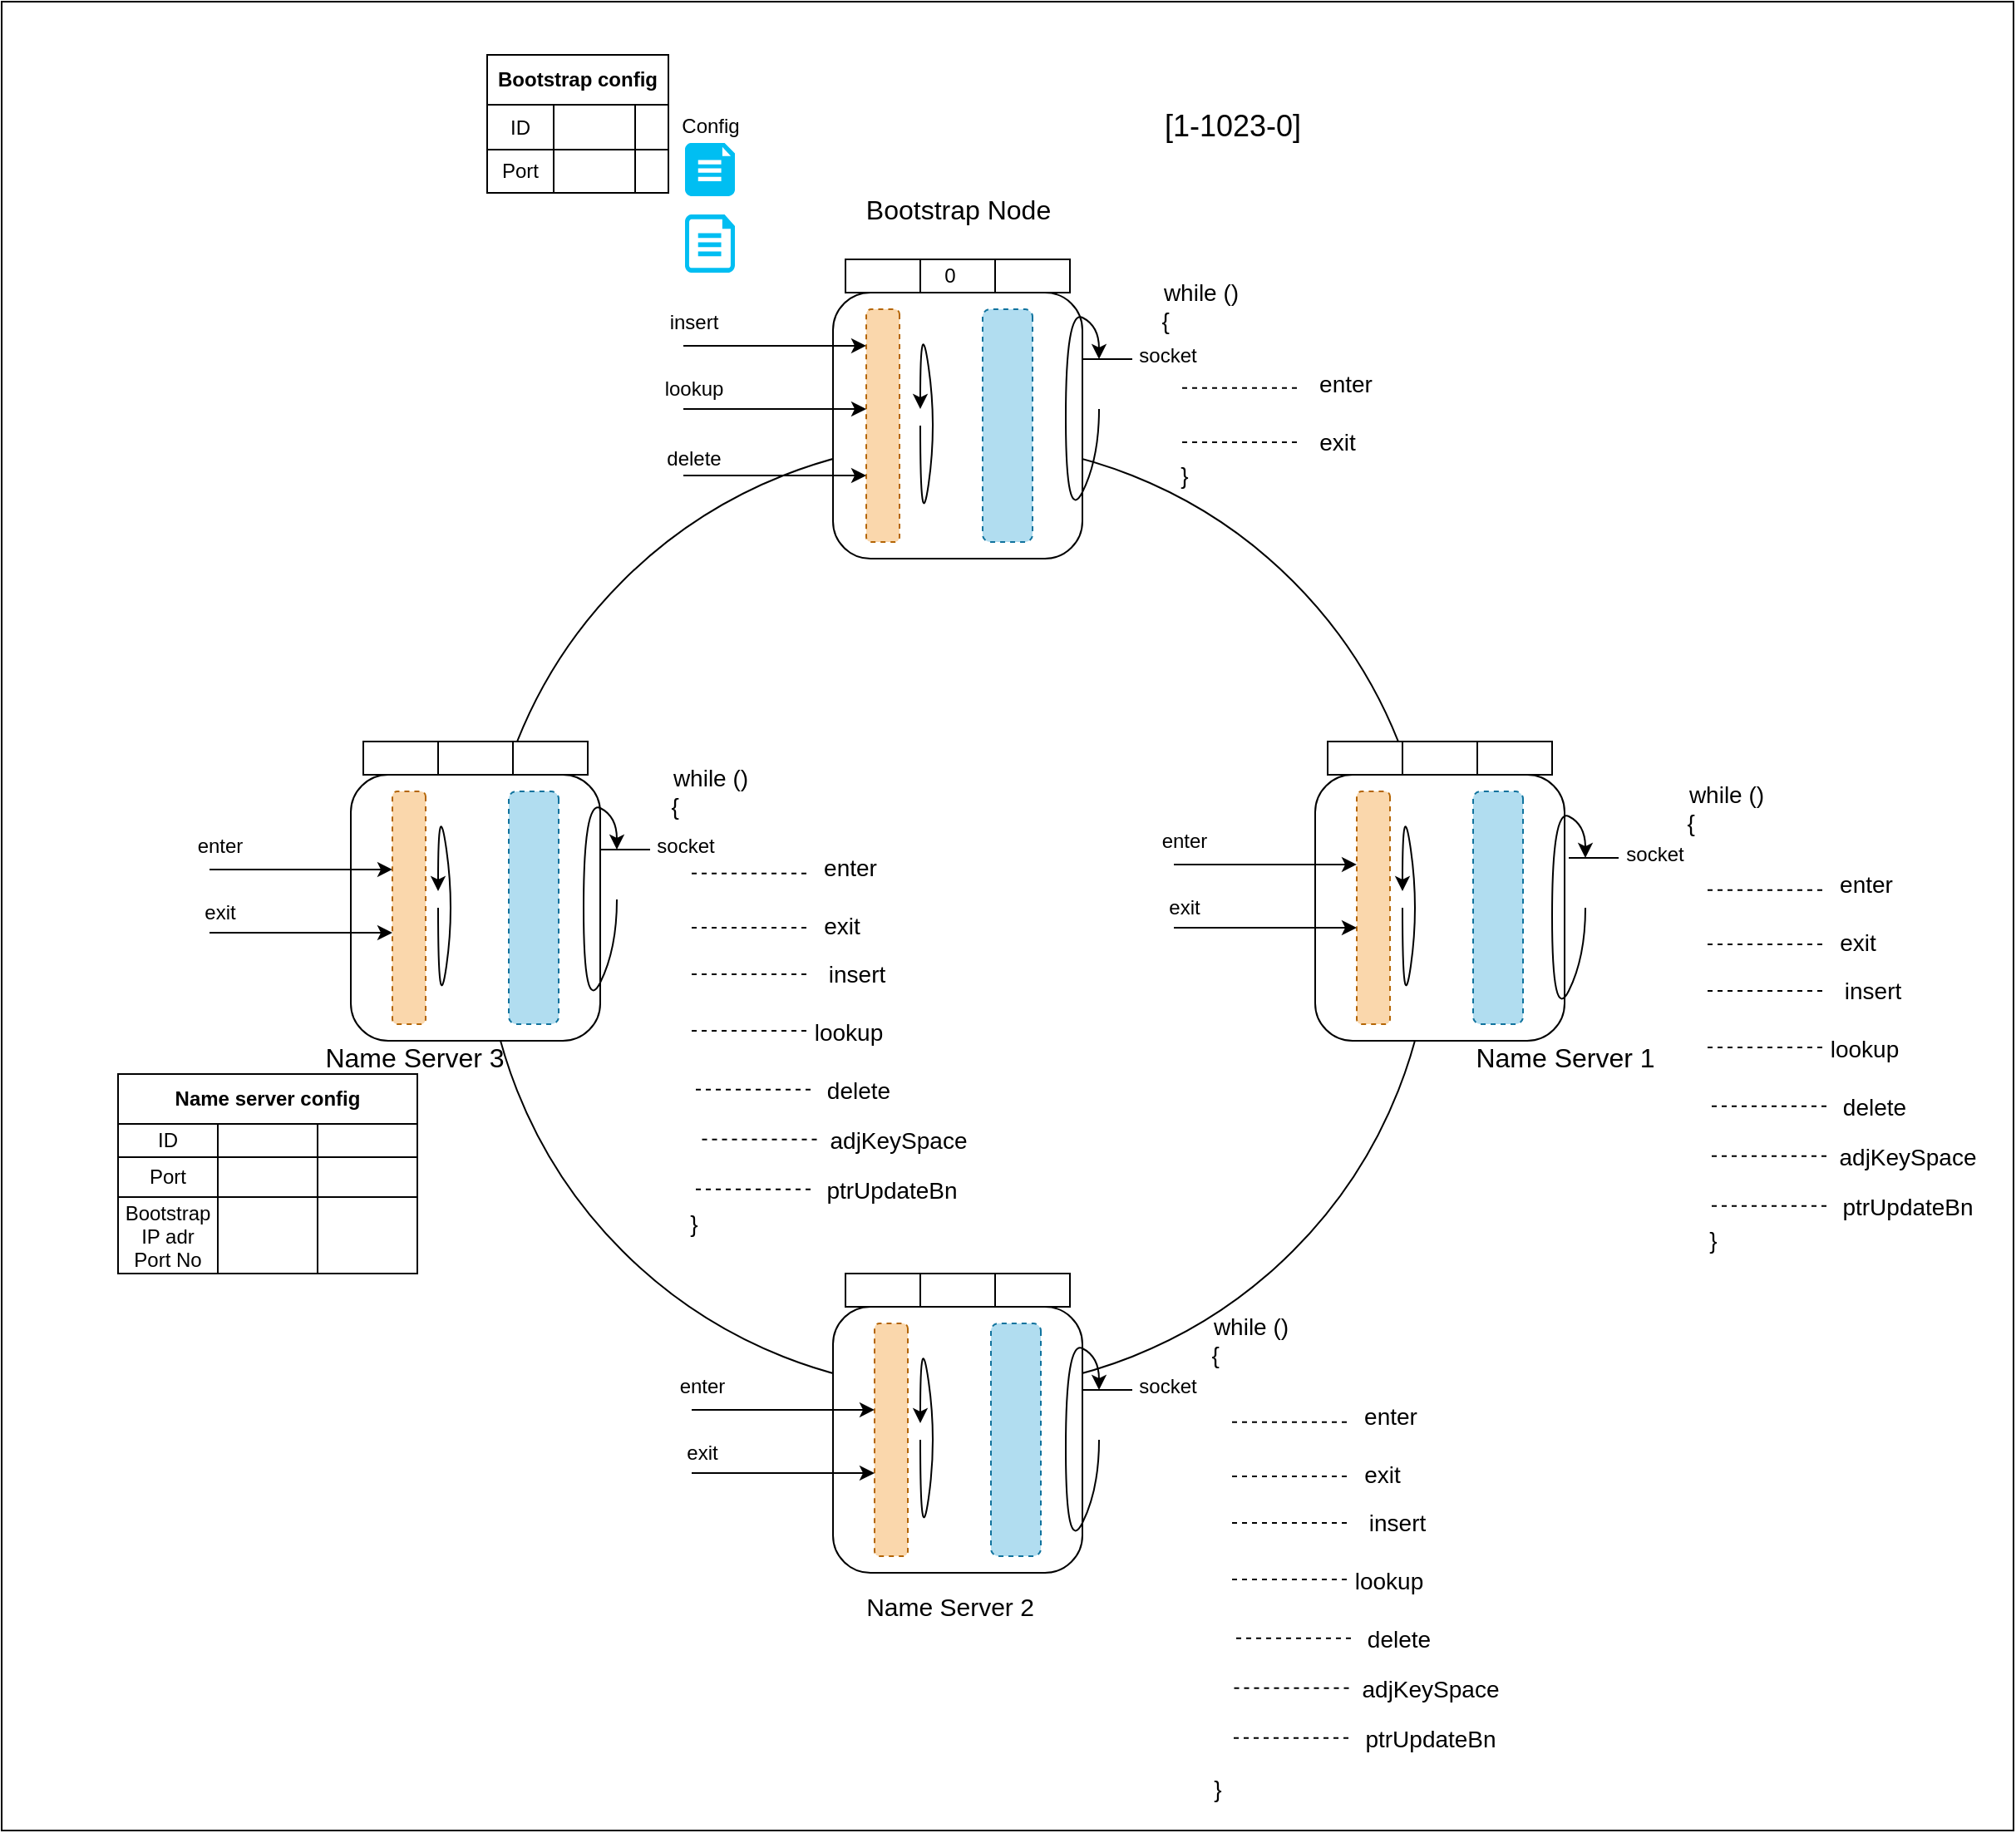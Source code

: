 <mxfile version="13.3.9" type="device"><diagram id="doRvhqffzl9oQ7WriMft" name="Page-1"><mxGraphModel dx="2031" dy="1574" grid="1" gridSize="10" guides="1" tooltips="1" connect="1" arrows="1" fold="1" page="0" pageScale="1" pageWidth="827" pageHeight="1169" math="0" shadow="0"><root><mxCell id="0"/><mxCell id="1" parent="0"/><mxCell id="URcrjRxyS5zOHP3srlbS-5" value="" style="ellipse;whiteSpace=wrap;html=1;aspect=fixed;fillColor=none;" parent="1" vertex="1"><mxGeometry x="450" y="110" width="570" height="570" as="geometry"/></mxCell><mxCell id="URcrjRxyS5zOHP3srlbS-7" value="" style="rounded=1;whiteSpace=wrap;html=1;" parent="1" vertex="1"><mxGeometry x="370" y="310" width="150" height="160" as="geometry"/></mxCell><mxCell id="URcrjRxyS5zOHP3srlbS-8" value="" style="rounded=1;whiteSpace=wrap;html=1;" parent="1" vertex="1"><mxGeometry x="660" y="630" width="150" height="160" as="geometry"/></mxCell><mxCell id="URcrjRxyS5zOHP3srlbS-9" value="" style="rounded=1;whiteSpace=wrap;html=1;" parent="1" vertex="1"><mxGeometry x="660" y="20" width="150" height="160" as="geometry"/></mxCell><mxCell id="URcrjRxyS5zOHP3srlbS-10" value="" style="rounded=1;whiteSpace=wrap;html=1;" parent="1" vertex="1"><mxGeometry x="950" y="310" width="150" height="160" as="geometry"/></mxCell><mxCell id="URcrjRxyS5zOHP3srlbS-11" value="" style="rounded=1;whiteSpace=wrap;html=1;fillColor=#fad7ac;direction=south;dashed=1;strokeColor=#b46504;" parent="1" vertex="1"><mxGeometry x="680" y="30" width="20" height="140" as="geometry"/></mxCell><mxCell id="URcrjRxyS5zOHP3srlbS-12" value="" style="rounded=1;whiteSpace=wrap;html=1;fillColor=#b1ddf0;direction=south;dashed=1;strokeColor=#10739e;" parent="1" vertex="1"><mxGeometry x="750" y="30" width="30" height="140" as="geometry"/></mxCell><mxCell id="URcrjRxyS5zOHP3srlbS-13" value="" style="rounded=1;whiteSpace=wrap;html=1;fillColor=#fad7ac;direction=south;dashed=1;strokeColor=#b46504;" parent="1" vertex="1"><mxGeometry x="975" y="320" width="20" height="140" as="geometry"/></mxCell><mxCell id="URcrjRxyS5zOHP3srlbS-14" value="" style="rounded=1;whiteSpace=wrap;html=1;fillColor=#b1ddf0;direction=south;dashed=1;strokeColor=#10739e;" parent="1" vertex="1"><mxGeometry x="1045" y="320" width="30" height="140" as="geometry"/></mxCell><mxCell id="URcrjRxyS5zOHP3srlbS-15" value="" style="rounded=1;whiteSpace=wrap;html=1;fillColor=#fad7ac;direction=south;dashed=1;strokeColor=#b46504;" parent="1" vertex="1"><mxGeometry x="395" y="320" width="20" height="140" as="geometry"/></mxCell><mxCell id="URcrjRxyS5zOHP3srlbS-16" value="" style="rounded=1;whiteSpace=wrap;html=1;fillColor=#b1ddf0;direction=south;dashed=1;strokeColor=#10739e;" parent="1" vertex="1"><mxGeometry x="465" y="320" width="30" height="140" as="geometry"/></mxCell><mxCell id="URcrjRxyS5zOHP3srlbS-17" value="" style="rounded=1;whiteSpace=wrap;html=1;fillColor=#fad7ac;direction=south;dashed=1;strokeColor=#b46504;" parent="1" vertex="1"><mxGeometry x="685" y="640" width="20" height="140" as="geometry"/></mxCell><mxCell id="URcrjRxyS5zOHP3srlbS-18" value="" style="rounded=1;whiteSpace=wrap;html=1;fillColor=#b1ddf0;direction=south;dashed=1;strokeColor=#10739e;" parent="1" vertex="1"><mxGeometry x="755" y="640" width="30" height="140" as="geometry"/></mxCell><mxCell id="URcrjRxyS5zOHP3srlbS-19" value="&lt;font style=&quot;font-size: 16px&quot;&gt;Bootstrap Node&lt;/font&gt;" style="text;html=1;align=center;verticalAlign=middle;resizable=0;points=[];autosize=1;" parent="1" vertex="1"><mxGeometry x="670" y="-40" width="130" height="20" as="geometry"/></mxCell><mxCell id="URcrjRxyS5zOHP3srlbS-20" value="&lt;font style=&quot;font-size: 16px&quot;&gt;Name Server 1&lt;/font&gt;" style="text;html=1;align=center;verticalAlign=middle;resizable=0;points=[];autosize=1;strokeWidth=2;" parent="1" vertex="1"><mxGeometry x="1040" y="470" width="120" height="20" as="geometry"/></mxCell><mxCell id="URcrjRxyS5zOHP3srlbS-21" value="&lt;font style=&quot;font-size: 16px&quot;&gt;Name Server 3&lt;/font&gt;" style="text;html=1;align=center;verticalAlign=middle;resizable=0;points=[];autosize=1;" parent="1" vertex="1"><mxGeometry x="347.5" y="470" width="120" height="20" as="geometry"/></mxCell><mxCell id="URcrjRxyS5zOHP3srlbS-22" value="&lt;font style=&quot;font-size: 15px&quot;&gt;Name Server 2&lt;/font&gt;" style="text;html=1;align=center;verticalAlign=middle;resizable=0;points=[];autosize=1;" parent="1" vertex="1"><mxGeometry x="670" y="800" width="120" height="20" as="geometry"/></mxCell><mxCell id="URcrjRxyS5zOHP3srlbS-33" value="" style="rounded=0;whiteSpace=wrap;html=1;strokeWidth=1;fillColor=#ffffff;" parent="1" vertex="1"><mxGeometry x="667.5" width="45" height="20" as="geometry"/></mxCell><mxCell id="URcrjRxyS5zOHP3srlbS-36" value="" style="rounded=0;whiteSpace=wrap;html=1;strokeWidth=1;fillColor=#ffffff;" parent="1" vertex="1"><mxGeometry x="712.5" width="45" height="20" as="geometry"/></mxCell><mxCell id="URcrjRxyS5zOHP3srlbS-37" value="" style="rounded=0;whiteSpace=wrap;html=1;strokeWidth=1;fillColor=#ffffff;" parent="1" vertex="1"><mxGeometry x="757.5" width="45" height="20" as="geometry"/></mxCell><mxCell id="URcrjRxyS5zOHP3srlbS-38" value="" style="rounded=0;whiteSpace=wrap;html=1;strokeWidth=1;fillColor=#ffffff;" parent="1" vertex="1"><mxGeometry x="957.5" y="290" width="45" height="20" as="geometry"/></mxCell><mxCell id="URcrjRxyS5zOHP3srlbS-39" value="" style="rounded=0;whiteSpace=wrap;html=1;strokeWidth=1;fillColor=#ffffff;" parent="1" vertex="1"><mxGeometry x="1002.5" y="290" width="45" height="20" as="geometry"/></mxCell><mxCell id="URcrjRxyS5zOHP3srlbS-40" value="" style="rounded=0;whiteSpace=wrap;html=1;strokeWidth=1;fillColor=#ffffff;" parent="1" vertex="1"><mxGeometry x="1047.5" y="290" width="45" height="20" as="geometry"/></mxCell><mxCell id="URcrjRxyS5zOHP3srlbS-41" value="" style="rounded=0;whiteSpace=wrap;html=1;strokeWidth=1;fillColor=#ffffff;" parent="1" vertex="1"><mxGeometry x="377.5" y="290" width="45" height="20" as="geometry"/></mxCell><mxCell id="URcrjRxyS5zOHP3srlbS-42" value="" style="rounded=0;whiteSpace=wrap;html=1;strokeWidth=1;fillColor=#ffffff;" parent="1" vertex="1"><mxGeometry x="422.5" y="290" width="45" height="20" as="geometry"/></mxCell><mxCell id="URcrjRxyS5zOHP3srlbS-43" value="" style="rounded=0;whiteSpace=wrap;html=1;strokeWidth=1;fillColor=#ffffff;" parent="1" vertex="1"><mxGeometry x="467.5" y="290" width="45" height="20" as="geometry"/></mxCell><mxCell id="URcrjRxyS5zOHP3srlbS-44" value="" style="rounded=0;whiteSpace=wrap;html=1;strokeWidth=1;fillColor=#ffffff;" parent="1" vertex="1"><mxGeometry x="667.5" y="610" width="45" height="20" as="geometry"/></mxCell><mxCell id="URcrjRxyS5zOHP3srlbS-45" value="" style="rounded=0;whiteSpace=wrap;html=1;strokeWidth=1;fillColor=#ffffff;" parent="1" vertex="1"><mxGeometry x="712.5" y="610" width="45" height="20" as="geometry"/></mxCell><mxCell id="URcrjRxyS5zOHP3srlbS-46" value="" style="rounded=0;whiteSpace=wrap;html=1;strokeWidth=1;fillColor=#ffffff;" parent="1" vertex="1"><mxGeometry x="757.5" y="610" width="45" height="20" as="geometry"/></mxCell><mxCell id="URcrjRxyS5zOHP3srlbS-53" value="" style="curved=1;endArrow=classic;html=1;" parent="1" edge="1"><mxGeometry width="50" height="50" relative="1" as="geometry"><mxPoint x="820" y="90" as="sourcePoint"/><mxPoint x="820" y="60" as="targetPoint"/><Array as="points"><mxPoint x="820" y="120"/><mxPoint x="800" y="160"/><mxPoint x="800" y="30"/><mxPoint x="820" y="40"/></Array></mxGeometry></mxCell><mxCell id="URcrjRxyS5zOHP3srlbS-54" value="" style="curved=1;endArrow=classic;html=1;" parent="1" edge="1"><mxGeometry width="50" height="50" relative="1" as="geometry"><mxPoint x="712.5" y="100" as="sourcePoint"/><mxPoint x="712.5" y="90" as="targetPoint"/><Array as="points"><mxPoint x="712.5" y="170"/><mxPoint x="722.5" y="100"/><mxPoint x="712.5" y="30"/></Array></mxGeometry></mxCell><mxCell id="URcrjRxyS5zOHP3srlbS-55" value="" style="curved=1;endArrow=classic;html=1;" parent="1" edge="1"><mxGeometry width="50" height="50" relative="1" as="geometry"><mxPoint x="1002.5" y="390" as="sourcePoint"/><mxPoint x="1002.5" y="380" as="targetPoint"/><Array as="points"><mxPoint x="1002.5" y="460"/><mxPoint x="1012.5" y="390"/><mxPoint x="1002.5" y="320"/></Array></mxGeometry></mxCell><mxCell id="URcrjRxyS5zOHP3srlbS-59" value="" style="curved=1;endArrow=classic;html=1;" parent="1" edge="1"><mxGeometry width="50" height="50" relative="1" as="geometry"><mxPoint x="712.5" y="710" as="sourcePoint"/><mxPoint x="712.5" y="700" as="targetPoint"/><Array as="points"><mxPoint x="712.5" y="780"/><mxPoint x="722.5" y="710"/><mxPoint x="712.5" y="640"/></Array></mxGeometry></mxCell><mxCell id="URcrjRxyS5zOHP3srlbS-60" value="" style="curved=1;endArrow=classic;html=1;" parent="1" edge="1"><mxGeometry width="50" height="50" relative="1" as="geometry"><mxPoint x="422.5" y="390" as="sourcePoint"/><mxPoint x="422.5" y="380" as="targetPoint"/><Array as="points"><mxPoint x="422.5" y="460"/><mxPoint x="432.5" y="390"/><mxPoint x="422.5" y="320"/></Array></mxGeometry></mxCell><mxCell id="URcrjRxyS5zOHP3srlbS-62" value="" style="endArrow=none;html=1;" parent="1" edge="1"><mxGeometry width="50" height="50" relative="1" as="geometry"><mxPoint x="810" y="60" as="sourcePoint"/><mxPoint x="840" y="60" as="targetPoint"/></mxGeometry></mxCell><mxCell id="URcrjRxyS5zOHP3srlbS-63" value="socket" style="text;html=1;align=center;verticalAlign=middle;resizable=0;points=[];autosize=1;" parent="1" vertex="1"><mxGeometry x="836" y="48" width="50" height="20" as="geometry"/></mxCell><mxCell id="URcrjRxyS5zOHP3srlbS-71" value="&lt;span style=&quot;color: rgba(0 , 0 , 0 , 0) ; font-family: monospace ; font-size: 0px&quot;&gt;%3CmxGraphModel%3E%3Croot%3E%3CmxCell%20id%3D%220%22%2F%3E%3CmxCell%20id%3D%221%22%20parent%3D%220%22%2F%3E%3CmxCell%20id%3D%222%22%20value%3D%22%22%20style%3D%22curved%3D1%3BendArrow%3Dclassic%3Bhtml%3D1%3B%22%20edge%3D%221%22%20parent%3D%221%22%3E%3CmxGeometry%20width%3D%2250%22%20height%3D%2250%22%20relative%3D%221%22%20as%3D%22geometry%22%3E%3CmxPoint%20x%3D%22810%22%20y%3D%22330%22%20as%3D%22sourcePoint%22%2F%3E%3CmxPoint%20x%3D%22860%22%20y%3D%22280%22%20as%3D%22targetPoint%22%2F%3E%3CArray%20as%3D%22points%22%3E%3CmxPoint%20x%3D%22860%22%20y%3D%22330%22%2F%3E%3CmxPoint%20x%3D%22810%22%20y%3D%22280%22%2F%3E%3C%2FArray%3E%3C%2FmxGeometry%3E%3C%2FmxCell%3E%3C%2Froot%3E%3C%2FmxGraphModel%3E&lt;/span&gt;" style="text;html=1;align=center;verticalAlign=middle;resizable=0;points=[];autosize=1;" parent="1" vertex="1"><mxGeometry x="1168.5" y="300" width="20" height="20" as="geometry"/></mxCell><mxCell id="URcrjRxyS5zOHP3srlbS-72" value="" style="curved=1;endArrow=classic;html=1;" parent="1" edge="1"><mxGeometry width="50" height="50" relative="1" as="geometry"><mxPoint x="1112.5" y="390" as="sourcePoint"/><mxPoint x="1112.5" y="360" as="targetPoint"/><Array as="points"><mxPoint x="1112.5" y="420"/><mxPoint x="1092.5" y="460"/><mxPoint x="1092.5" y="330"/><mxPoint x="1112.5" y="340"/></Array></mxGeometry></mxCell><mxCell id="URcrjRxyS5zOHP3srlbS-73" value="" style="endArrow=none;html=1;" parent="1" edge="1"><mxGeometry width="50" height="50" relative="1" as="geometry"><mxPoint x="1102.5" y="360" as="sourcePoint"/><mxPoint x="1132.5" y="360" as="targetPoint"/></mxGeometry></mxCell><mxCell id="URcrjRxyS5zOHP3srlbS-74" value="socket" style="text;html=1;align=center;verticalAlign=middle;resizable=0;points=[];autosize=1;" parent="1" vertex="1"><mxGeometry x="1128.5" y="348" width="50" height="20" as="geometry"/></mxCell><mxCell id="URcrjRxyS5zOHP3srlbS-75" value="&lt;span style=&quot;color: rgba(0 , 0 , 0 , 0) ; font-family: monospace ; font-size: 0px&quot;&gt;%3CmxGraphModel%3E%3Croot%3E%3CmxCell%20id%3D%220%22%2F%3E%3CmxCell%20id%3D%221%22%20parent%3D%220%22%2F%3E%3CmxCell%20id%3D%222%22%20value%3D%22%22%20style%3D%22curved%3D1%3BendArrow%3Dclassic%3Bhtml%3D1%3B%22%20edge%3D%221%22%20parent%3D%221%22%3E%3CmxGeometry%20width%3D%2250%22%20height%3D%2250%22%20relative%3D%221%22%20as%3D%22geometry%22%3E%3CmxPoint%20x%3D%22810%22%20y%3D%22330%22%20as%3D%22sourcePoint%22%2F%3E%3CmxPoint%20x%3D%22860%22%20y%3D%22280%22%20as%3D%22targetPoint%22%2F%3E%3CArray%20as%3D%22points%22%3E%3CmxPoint%20x%3D%22860%22%20y%3D%22330%22%2F%3E%3CmxPoint%20x%3D%22810%22%20y%3D%22280%22%2F%3E%3C%2FArray%3E%3C%2FmxGeometry%3E%3C%2FmxCell%3E%3C%2Froot%3E%3C%2FmxGraphModel%3E&lt;/span&gt;" style="text;html=1;align=center;verticalAlign=middle;resizable=0;points=[];autosize=1;" parent="1" vertex="1"><mxGeometry x="1226" y="30" width="20" height="20" as="geometry"/></mxCell><mxCell id="URcrjRxyS5zOHP3srlbS-76" value="" style="curved=1;endArrow=classic;html=1;" parent="1" edge="1"><mxGeometry width="50" height="50" relative="1" as="geometry"><mxPoint x="820" y="710" as="sourcePoint"/><mxPoint x="820" y="680" as="targetPoint"/><Array as="points"><mxPoint x="820" y="740"/><mxPoint x="800" y="780"/><mxPoint x="800" y="650"/><mxPoint x="820" y="660"/></Array></mxGeometry></mxCell><mxCell id="URcrjRxyS5zOHP3srlbS-77" value="" style="endArrow=none;html=1;" parent="1" edge="1"><mxGeometry width="50" height="50" relative="1" as="geometry"><mxPoint x="810" y="680" as="sourcePoint"/><mxPoint x="840" y="680" as="targetPoint"/></mxGeometry></mxCell><mxCell id="URcrjRxyS5zOHP3srlbS-78" value="socket" style="text;html=1;align=center;verticalAlign=middle;resizable=0;points=[];autosize=1;" parent="1" vertex="1"><mxGeometry x="836" y="668" width="50" height="20" as="geometry"/></mxCell><mxCell id="URcrjRxyS5zOHP3srlbS-79" value="&lt;span style=&quot;color: rgba(0 , 0 , 0 , 0) ; font-family: monospace ; font-size: 0px&quot;&gt;%3CmxGraphModel%3E%3Croot%3E%3CmxCell%20id%3D%220%22%2F%3E%3CmxCell%20id%3D%221%22%20parent%3D%220%22%2F%3E%3CmxCell%20id%3D%222%22%20value%3D%22%22%20style%3D%22curved%3D1%3BendArrow%3Dclassic%3Bhtml%3D1%3B%22%20edge%3D%221%22%20parent%3D%221%22%3E%3CmxGeometry%20width%3D%2250%22%20height%3D%2250%22%20relative%3D%221%22%20as%3D%22geometry%22%3E%3CmxPoint%20x%3D%22810%22%20y%3D%22330%22%20as%3D%22sourcePoint%22%2F%3E%3CmxPoint%20x%3D%22860%22%20y%3D%22280%22%20as%3D%22targetPoint%22%2F%3E%3CArray%20as%3D%22points%22%3E%3CmxPoint%20x%3D%22860%22%20y%3D%22330%22%2F%3E%3CmxPoint%20x%3D%22810%22%20y%3D%22280%22%2F%3E%3C%2FArray%3E%3C%2FmxGeometry%3E%3C%2FmxCell%3E%3C%2Froot%3E%3C%2FmxGraphModel%3E&lt;/span&gt;" style="text;html=1;align=center;verticalAlign=middle;resizable=0;points=[];autosize=1;" parent="1" vertex="1"><mxGeometry x="1236" y="40" width="20" height="20" as="geometry"/></mxCell><mxCell id="URcrjRxyS5zOHP3srlbS-80" value="" style="curved=1;endArrow=classic;html=1;" parent="1" edge="1"><mxGeometry width="50" height="50" relative="1" as="geometry"><mxPoint x="530" y="385" as="sourcePoint"/><mxPoint x="530" y="355" as="targetPoint"/><Array as="points"><mxPoint x="530" y="415"/><mxPoint x="510" y="455"/><mxPoint x="510" y="325"/><mxPoint x="530" y="335"/></Array></mxGeometry></mxCell><mxCell id="URcrjRxyS5zOHP3srlbS-81" value="" style="endArrow=none;html=1;" parent="1" edge="1"><mxGeometry width="50" height="50" relative="1" as="geometry"><mxPoint x="520" y="355" as="sourcePoint"/><mxPoint x="550" y="355" as="targetPoint"/></mxGeometry></mxCell><mxCell id="URcrjRxyS5zOHP3srlbS-82" value="socket" style="text;html=1;align=center;verticalAlign=middle;resizable=0;points=[];autosize=1;" parent="1" vertex="1"><mxGeometry x="546" y="343" width="50" height="20" as="geometry"/></mxCell><mxCell id="URcrjRxyS5zOHP3srlbS-83" value="" style="endArrow=classic;html=1;entryX=0.157;entryY=1;entryDx=0;entryDy=0;entryPerimeter=0;" parent="1" target="URcrjRxyS5zOHP3srlbS-11" edge="1"><mxGeometry width="50" height="50" relative="1" as="geometry"><mxPoint x="570" y="52" as="sourcePoint"/><mxPoint x="590" y="30" as="targetPoint"/></mxGeometry></mxCell><mxCell id="URcrjRxyS5zOHP3srlbS-84" value="" style="endArrow=classic;html=1;entryX=0.25;entryY=1;entryDx=0;entryDy=0;" parent="1" edge="1"><mxGeometry width="50" height="50" relative="1" as="geometry"><mxPoint x="570" y="130" as="sourcePoint"/><mxPoint x="680" y="130" as="targetPoint"/></mxGeometry></mxCell><mxCell id="URcrjRxyS5zOHP3srlbS-85" value="insert" style="text;html=1;align=center;verticalAlign=middle;resizable=0;points=[];autosize=1;" parent="1" vertex="1"><mxGeometry x="556" y="28" width="40" height="20" as="geometry"/></mxCell><mxCell id="URcrjRxyS5zOHP3srlbS-87" value="" style="endArrow=classic;html=1;entryX=0.157;entryY=1;entryDx=0;entryDy=0;entryPerimeter=0;" parent="1" edge="1"><mxGeometry width="50" height="50" relative="1" as="geometry"><mxPoint x="570" y="90.02" as="sourcePoint"/><mxPoint x="680" y="90.0" as="targetPoint"/></mxGeometry></mxCell><mxCell id="URcrjRxyS5zOHP3srlbS-88" value="lookup" style="text;html=1;align=center;verticalAlign=middle;resizable=0;points=[];autosize=1;" parent="1" vertex="1"><mxGeometry x="551" y="68" width="50" height="20" as="geometry"/></mxCell><mxCell id="URcrjRxyS5zOHP3srlbS-90" value="delete" style="text;html=1;align=center;verticalAlign=middle;resizable=0;points=[];autosize=1;" parent="1" vertex="1"><mxGeometry x="551" y="110" width="50" height="20" as="geometry"/></mxCell><mxCell id="URcrjRxyS5zOHP3srlbS-91" value="" style="endArrow=classic;html=1;entryX=0.157;entryY=1;entryDx=0;entryDy=0;entryPerimeter=0;" parent="1" edge="1"><mxGeometry width="50" height="50" relative="1" as="geometry"><mxPoint x="865" y="364" as="sourcePoint"/><mxPoint x="975" y="363.98" as="targetPoint"/></mxGeometry></mxCell><mxCell id="URcrjRxyS5zOHP3srlbS-92" value="enter" style="text;html=1;align=center;verticalAlign=middle;resizable=0;points=[];autosize=1;" parent="1" vertex="1"><mxGeometry x="851" y="340" width="40" height="20" as="geometry"/></mxCell><mxCell id="URcrjRxyS5zOHP3srlbS-93" value="" style="endArrow=classic;html=1;entryX=0.157;entryY=1;entryDx=0;entryDy=0;entryPerimeter=0;" parent="1" edge="1"><mxGeometry width="50" height="50" relative="1" as="geometry"><mxPoint x="865" y="402.02" as="sourcePoint"/><mxPoint x="975" y="402" as="targetPoint"/></mxGeometry></mxCell><mxCell id="URcrjRxyS5zOHP3srlbS-94" value="exit" style="text;html=1;align=center;verticalAlign=middle;resizable=0;points=[];autosize=1;" parent="1" vertex="1"><mxGeometry x="856" y="380" width="30" height="20" as="geometry"/></mxCell><mxCell id="URcrjRxyS5zOHP3srlbS-100" value="" style="endArrow=classic;html=1;entryX=0.157;entryY=1;entryDx=0;entryDy=0;entryPerimeter=0;" parent="1" edge="1"><mxGeometry width="50" height="50" relative="1" as="geometry"><mxPoint x="575" y="692" as="sourcePoint"/><mxPoint x="685" y="691.98" as="targetPoint"/></mxGeometry></mxCell><mxCell id="URcrjRxyS5zOHP3srlbS-101" value="enter" style="text;html=1;align=center;verticalAlign=middle;resizable=0;points=[];autosize=1;" parent="1" vertex="1"><mxGeometry x="561" y="668" width="40" height="20" as="geometry"/></mxCell><mxCell id="URcrjRxyS5zOHP3srlbS-102" value="" style="endArrow=classic;html=1;entryX=0.157;entryY=1;entryDx=0;entryDy=0;entryPerimeter=0;" parent="1" edge="1"><mxGeometry width="50" height="50" relative="1" as="geometry"><mxPoint x="575" y="730.02" as="sourcePoint"/><mxPoint x="685" y="730" as="targetPoint"/></mxGeometry></mxCell><mxCell id="URcrjRxyS5zOHP3srlbS-103" value="exit" style="text;html=1;align=center;verticalAlign=middle;resizable=0;points=[];autosize=1;" parent="1" vertex="1"><mxGeometry x="566" y="708" width="30" height="20" as="geometry"/></mxCell><mxCell id="URcrjRxyS5zOHP3srlbS-104" value="" style="endArrow=classic;html=1;entryX=0.157;entryY=1;entryDx=0;entryDy=0;entryPerimeter=0;" parent="1" edge="1"><mxGeometry width="50" height="50" relative="1" as="geometry"><mxPoint x="285" y="367" as="sourcePoint"/><mxPoint x="395" y="366.98" as="targetPoint"/></mxGeometry></mxCell><mxCell id="URcrjRxyS5zOHP3srlbS-105" value="enter" style="text;html=1;align=center;verticalAlign=middle;resizable=0;points=[];autosize=1;" parent="1" vertex="1"><mxGeometry x="271" y="343" width="40" height="20" as="geometry"/></mxCell><mxCell id="URcrjRxyS5zOHP3srlbS-106" value="" style="endArrow=classic;html=1;entryX=0.157;entryY=1;entryDx=0;entryDy=0;entryPerimeter=0;" parent="1" edge="1"><mxGeometry width="50" height="50" relative="1" as="geometry"><mxPoint x="285" y="405.02" as="sourcePoint"/><mxPoint x="395" y="405" as="targetPoint"/></mxGeometry></mxCell><mxCell id="URcrjRxyS5zOHP3srlbS-107" value="exit" style="text;html=1;align=center;verticalAlign=middle;resizable=0;points=[];autosize=1;" parent="1" vertex="1"><mxGeometry x="276" y="383" width="30" height="20" as="geometry"/></mxCell><mxCell id="URcrjRxyS5zOHP3srlbS-108" value="&lt;font style=&quot;font-size: 14px&quot;&gt;while ()&lt;br&gt;{&amp;nbsp; &amp;nbsp; &amp;nbsp; &amp;nbsp; &amp;nbsp; &amp;nbsp;&lt;br&gt;&lt;/font&gt;" style="text;html=1;align=center;verticalAlign=middle;resizable=0;points=[];autosize=1;" parent="1" vertex="1"><mxGeometry x="851" y="8" width="60" height="40" as="geometry"/></mxCell><mxCell id="URcrjRxyS5zOHP3srlbS-109" value="&lt;font style=&quot;font-size: 14px&quot;&gt;}&lt;/font&gt;" style="text;html=1;align=center;verticalAlign=middle;resizable=0;points=[];autosize=1;" parent="1" vertex="1"><mxGeometry x="861" y="120" width="20" height="20" as="geometry"/></mxCell><mxCell id="URcrjRxyS5zOHP3srlbS-110" value="" style="endArrow=none;dashed=1;html=1;" parent="1" edge="1"><mxGeometry width="50" height="50" relative="1" as="geometry"><mxPoint x="870" y="77.41" as="sourcePoint"/><mxPoint x="940" y="77.41" as="targetPoint"/></mxGeometry></mxCell><mxCell id="URcrjRxyS5zOHP3srlbS-111" value="" style="endArrow=none;dashed=1;html=1;" parent="1" edge="1"><mxGeometry width="50" height="50" relative="1" as="geometry"><mxPoint x="870.0" y="110" as="sourcePoint"/><mxPoint x="940.0" y="110" as="targetPoint"/></mxGeometry></mxCell><mxCell id="URcrjRxyS5zOHP3srlbS-112" value="&lt;font style=&quot;font-size: 14px&quot;&gt;enter&lt;/font&gt;" style="text;html=1;align=center;verticalAlign=middle;resizable=0;points=[];autosize=1;" parent="1" vertex="1"><mxGeometry x="943" y="65" width="50" height="20" as="geometry"/></mxCell><mxCell id="URcrjRxyS5zOHP3srlbS-114" value="&lt;font style=&quot;font-size: 14px&quot;&gt;exit&lt;/font&gt;" style="text;html=1;align=center;verticalAlign=middle;resizable=0;points=[];autosize=1;" parent="1" vertex="1"><mxGeometry x="943" y="100" width="40" height="20" as="geometry"/></mxCell><mxCell id="URcrjRxyS5zOHP3srlbS-115" value="&lt;font style=&quot;font-size: 14px&quot;&gt;while ()&lt;br&gt;{&amp;nbsp; &amp;nbsp; &amp;nbsp; &amp;nbsp; &amp;nbsp; &amp;nbsp;&lt;br&gt;&lt;/font&gt;" style="text;html=1;align=center;verticalAlign=middle;resizable=0;points=[];autosize=1;" parent="1" vertex="1"><mxGeometry x="1167" y="310" width="60" height="40" as="geometry"/></mxCell><mxCell id="URcrjRxyS5zOHP3srlbS-116" value="&lt;font style=&quot;font-size: 14px&quot;&gt;}&lt;/font&gt;" style="text;html=1;align=center;verticalAlign=middle;resizable=0;points=[];autosize=1;" parent="1" vertex="1"><mxGeometry x="1178.5" y="580" width="20" height="20" as="geometry"/></mxCell><mxCell id="URcrjRxyS5zOHP3srlbS-117" value="" style="endArrow=none;dashed=1;html=1;" parent="1" edge="1"><mxGeometry width="50" height="50" relative="1" as="geometry"><mxPoint x="1186.0" y="379.41" as="sourcePoint"/><mxPoint x="1256.0" y="379.41" as="targetPoint"/></mxGeometry></mxCell><mxCell id="URcrjRxyS5zOHP3srlbS-118" value="" style="endArrow=none;dashed=1;html=1;" parent="1" edge="1"><mxGeometry width="50" height="50" relative="1" as="geometry"><mxPoint x="1186.0" y="412" as="sourcePoint"/><mxPoint x="1256.0" y="412" as="targetPoint"/></mxGeometry></mxCell><mxCell id="URcrjRxyS5zOHP3srlbS-119" value="&lt;span style=&quot;color: rgba(0 , 0 , 0 , 0) ; font-family: monospace ; font-size: 0px&quot;&gt;%3CmxGraphModel%3E%3Croot%3E%3CmxCell%20id%3D%220%22%2F%3E%3CmxCell%20id%3D%221%22%20parent%3D%220%22%2F%3E%3CmxCell%20id%3D%222%22%20value%3D%22%22%20style%3D%22endArrow%3Dnone%3Bdashed%3D1%3Bhtml%3D1%3B%22%20edge%3D%221%22%20parent%3D%221%22%3E%3CmxGeometry%20width%3D%2250%22%20height%3D%2250%22%20relative%3D%221%22%20as%3D%22geometry%22%3E%3CmxPoint%20x%3D%221186.0%22%20y%3D%22412.0%22%20as%3D%22sourcePoint%22%2F%3E%3CmxPoint%20x%3D%221256.0%22%20y%3D%22412.0%22%20as%3D%22targetPoint%22%2F%3E%3C%2FmxGeometry%3E%3C%2FmxCell%3E%3C%2Froot%3E%3C%2FmxGraphModel%3E&lt;/span&gt;" style="text;html=1;align=center;verticalAlign=middle;resizable=0;points=[];autosize=1;" parent="1" vertex="1"><mxGeometry x="1273" y="454" width="20" height="20" as="geometry"/></mxCell><mxCell id="URcrjRxyS5zOHP3srlbS-120" value="" style="endArrow=none;dashed=1;html=1;" parent="1" edge="1"><mxGeometry width="50" height="50" relative="1" as="geometry"><mxPoint x="1186.0" y="440.0" as="sourcePoint"/><mxPoint x="1256.0" y="440.0" as="targetPoint"/></mxGeometry></mxCell><mxCell id="URcrjRxyS5zOHP3srlbS-121" value="" style="endArrow=none;dashed=1;html=1;" parent="1" edge="1"><mxGeometry width="50" height="50" relative="1" as="geometry"><mxPoint x="1186.0" y="474.0" as="sourcePoint"/><mxPoint x="1256.0" y="474.0" as="targetPoint"/></mxGeometry></mxCell><mxCell id="URcrjRxyS5zOHP3srlbS-122" value="&lt;font style=&quot;font-size: 14px&quot;&gt;enter&lt;/font&gt;" style="text;html=1;align=center;verticalAlign=middle;resizable=0;points=[];autosize=1;" parent="1" vertex="1"><mxGeometry x="1256" y="365.5" width="50" height="20" as="geometry"/></mxCell><mxCell id="URcrjRxyS5zOHP3srlbS-123" value="&lt;font style=&quot;font-size: 14px&quot;&gt;exit&lt;/font&gt;" style="text;html=1;align=center;verticalAlign=middle;resizable=0;points=[];autosize=1;" parent="1" vertex="1"><mxGeometry x="1256" y="400.5" width="40" height="20" as="geometry"/></mxCell><mxCell id="URcrjRxyS5zOHP3srlbS-124" value="&lt;font style=&quot;font-size: 14px&quot;&gt;insert&lt;/font&gt;" style="text;html=1;align=center;verticalAlign=middle;resizable=0;points=[];autosize=1;" parent="1" vertex="1"><mxGeometry x="1260" y="430" width="50" height="20" as="geometry"/></mxCell><mxCell id="URcrjRxyS5zOHP3srlbS-125" value="&lt;font style=&quot;font-size: 14px&quot;&gt;lookup&lt;/font&gt;" style="text;html=1;align=center;verticalAlign=middle;resizable=0;points=[];autosize=1;" parent="1" vertex="1"><mxGeometry x="1250" y="465" width="60" height="20" as="geometry"/></mxCell><mxCell id="URcrjRxyS5zOHP3srlbS-128" value="" style="endArrow=none;dashed=1;html=1;" parent="1" edge="1"><mxGeometry width="50" height="50" relative="1" as="geometry"><mxPoint x="1188.5" y="509.41" as="sourcePoint"/><mxPoint x="1258.5" y="509.41" as="targetPoint"/></mxGeometry></mxCell><mxCell id="URcrjRxyS5zOHP3srlbS-129" value="&lt;font style=&quot;font-size: 14px&quot;&gt;delete&lt;/font&gt;" style="text;html=1;align=center;verticalAlign=middle;resizable=0;points=[];autosize=1;" parent="1" vertex="1"><mxGeometry x="1261" y="500" width="50" height="20" as="geometry"/></mxCell><mxCell id="URcrjRxyS5zOHP3srlbS-143" value="&lt;font style=&quot;font-size: 14px&quot;&gt;while ()&lt;br&gt;{&amp;nbsp; &amp;nbsp; &amp;nbsp; &amp;nbsp; &amp;nbsp; &amp;nbsp;&lt;br&gt;&lt;/font&gt;" style="text;html=1;align=center;verticalAlign=middle;resizable=0;points=[];autosize=1;" parent="1" vertex="1"><mxGeometry x="881" y="630" width="60" height="40" as="geometry"/></mxCell><mxCell id="URcrjRxyS5zOHP3srlbS-144" value="&lt;font style=&quot;font-size: 14px&quot;&gt;}&lt;/font&gt;" style="text;html=1;align=center;verticalAlign=middle;resizable=0;points=[];autosize=1;" parent="1" vertex="1"><mxGeometry x="881" y="910" width="20" height="20" as="geometry"/></mxCell><mxCell id="URcrjRxyS5zOHP3srlbS-145" value="" style="endArrow=none;dashed=1;html=1;" parent="1" edge="1"><mxGeometry width="50" height="50" relative="1" as="geometry"><mxPoint x="900.0" y="699.41" as="sourcePoint"/><mxPoint x="970.0" y="699.41" as="targetPoint"/></mxGeometry></mxCell><mxCell id="URcrjRxyS5zOHP3srlbS-146" value="" style="endArrow=none;dashed=1;html=1;" parent="1" edge="1"><mxGeometry width="50" height="50" relative="1" as="geometry"><mxPoint x="900.0" y="732.0" as="sourcePoint"/><mxPoint x="970.0" y="732.0" as="targetPoint"/></mxGeometry></mxCell><mxCell id="URcrjRxyS5zOHP3srlbS-147" value="&lt;span style=&quot;color: rgba(0 , 0 , 0 , 0) ; font-family: monospace ; font-size: 0px&quot;&gt;%3CmxGraphModel%3E%3Croot%3E%3CmxCell%20id%3D%220%22%2F%3E%3CmxCell%20id%3D%221%22%20parent%3D%220%22%2F%3E%3CmxCell%20id%3D%222%22%20value%3D%22%22%20style%3D%22endArrow%3Dnone%3Bdashed%3D1%3Bhtml%3D1%3B%22%20edge%3D%221%22%20parent%3D%221%22%3E%3CmxGeometry%20width%3D%2250%22%20height%3D%2250%22%20relative%3D%221%22%20as%3D%22geometry%22%3E%3CmxPoint%20x%3D%221186.0%22%20y%3D%22412.0%22%20as%3D%22sourcePoint%22%2F%3E%3CmxPoint%20x%3D%221256.0%22%20y%3D%22412.0%22%20as%3D%22targetPoint%22%2F%3E%3C%2FmxGeometry%3E%3C%2FmxCell%3E%3C%2Froot%3E%3C%2FmxGraphModel%3E&lt;/span&gt;" style="text;html=1;align=center;verticalAlign=middle;resizable=0;points=[];autosize=1;" parent="1" vertex="1"><mxGeometry x="987" y="774" width="20" height="20" as="geometry"/></mxCell><mxCell id="URcrjRxyS5zOHP3srlbS-148" value="" style="endArrow=none;dashed=1;html=1;" parent="1" edge="1"><mxGeometry width="50" height="50" relative="1" as="geometry"><mxPoint x="900.0" y="760.0" as="sourcePoint"/><mxPoint x="970.0" y="760.0" as="targetPoint"/></mxGeometry></mxCell><mxCell id="URcrjRxyS5zOHP3srlbS-149" value="" style="endArrow=none;dashed=1;html=1;" parent="1" edge="1"><mxGeometry width="50" height="50" relative="1" as="geometry"><mxPoint x="900.0" y="794.0" as="sourcePoint"/><mxPoint x="970.0" y="794.0" as="targetPoint"/></mxGeometry></mxCell><mxCell id="URcrjRxyS5zOHP3srlbS-150" value="&lt;font style=&quot;font-size: 14px&quot;&gt;enter&lt;/font&gt;" style="text;html=1;align=center;verticalAlign=middle;resizable=0;points=[];autosize=1;" parent="1" vertex="1"><mxGeometry x="970" y="685.5" width="50" height="20" as="geometry"/></mxCell><mxCell id="URcrjRxyS5zOHP3srlbS-151" value="&lt;font style=&quot;font-size: 14px&quot;&gt;exit&lt;/font&gt;" style="text;html=1;align=center;verticalAlign=middle;resizable=0;points=[];autosize=1;" parent="1" vertex="1"><mxGeometry x="970" y="720.5" width="40" height="20" as="geometry"/></mxCell><mxCell id="URcrjRxyS5zOHP3srlbS-152" value="&lt;font style=&quot;font-size: 14px&quot;&gt;insert&lt;/font&gt;" style="text;html=1;align=center;verticalAlign=middle;resizable=0;points=[];autosize=1;" parent="1" vertex="1"><mxGeometry x="974" y="750" width="50" height="20" as="geometry"/></mxCell><mxCell id="URcrjRxyS5zOHP3srlbS-153" value="&lt;font style=&quot;font-size: 14px&quot;&gt;lookup&lt;/font&gt;" style="text;html=1;align=center;verticalAlign=middle;resizable=0;points=[];autosize=1;" parent="1" vertex="1"><mxGeometry x="964" y="785" width="60" height="20" as="geometry"/></mxCell><mxCell id="URcrjRxyS5zOHP3srlbS-154" value="" style="endArrow=none;dashed=1;html=1;" parent="1" edge="1"><mxGeometry width="50" height="50" relative="1" as="geometry"><mxPoint x="902.5" y="829.41" as="sourcePoint"/><mxPoint x="972.5" y="829.41" as="targetPoint"/></mxGeometry></mxCell><mxCell id="URcrjRxyS5zOHP3srlbS-155" value="&lt;font style=&quot;font-size: 14px&quot;&gt;delete&lt;/font&gt;" style="text;html=1;align=center;verticalAlign=middle;resizable=0;points=[];autosize=1;" parent="1" vertex="1"><mxGeometry x="975" y="820" width="50" height="20" as="geometry"/></mxCell><mxCell id="URcrjRxyS5zOHP3srlbS-156" value="&lt;font style=&quot;font-size: 14px&quot;&gt;while ()&lt;br&gt;{&amp;nbsp; &amp;nbsp; &amp;nbsp; &amp;nbsp; &amp;nbsp; &amp;nbsp;&lt;br&gt;&lt;/font&gt;" style="text;html=1;align=center;verticalAlign=middle;resizable=0;points=[];autosize=1;" parent="1" vertex="1"><mxGeometry x="556" y="300" width="60" height="40" as="geometry"/></mxCell><mxCell id="URcrjRxyS5zOHP3srlbS-157" value="&lt;font style=&quot;font-size: 14px&quot;&gt;}&lt;/font&gt;" style="text;html=1;align=center;verticalAlign=middle;resizable=0;points=[];autosize=1;" parent="1" vertex="1"><mxGeometry x="566" y="570" width="20" height="20" as="geometry"/></mxCell><mxCell id="URcrjRxyS5zOHP3srlbS-158" value="" style="endArrow=none;dashed=1;html=1;" parent="1" edge="1"><mxGeometry width="50" height="50" relative="1" as="geometry"><mxPoint x="575.0" y="369.41" as="sourcePoint"/><mxPoint x="645.0" y="369.41" as="targetPoint"/></mxGeometry></mxCell><mxCell id="URcrjRxyS5zOHP3srlbS-159" value="" style="endArrow=none;dashed=1;html=1;" parent="1" edge="1"><mxGeometry width="50" height="50" relative="1" as="geometry"><mxPoint x="575.0" y="402.0" as="sourcePoint"/><mxPoint x="645.0" y="402.0" as="targetPoint"/></mxGeometry></mxCell><mxCell id="URcrjRxyS5zOHP3srlbS-160" value="&lt;span style=&quot;color: rgba(0 , 0 , 0 , 0) ; font-family: monospace ; font-size: 0px&quot;&gt;%3CmxGraphModel%3E%3Croot%3E%3CmxCell%20id%3D%220%22%2F%3E%3CmxCell%20id%3D%221%22%20parent%3D%220%22%2F%3E%3CmxCell%20id%3D%222%22%20value%3D%22%22%20style%3D%22endArrow%3Dnone%3Bdashed%3D1%3Bhtml%3D1%3B%22%20edge%3D%221%22%20parent%3D%221%22%3E%3CmxGeometry%20width%3D%2250%22%20height%3D%2250%22%20relative%3D%221%22%20as%3D%22geometry%22%3E%3CmxPoint%20x%3D%221186.0%22%20y%3D%22412.0%22%20as%3D%22sourcePoint%22%2F%3E%3CmxPoint%20x%3D%221256.0%22%20y%3D%22412.0%22%20as%3D%22targetPoint%22%2F%3E%3C%2FmxGeometry%3E%3C%2FmxCell%3E%3C%2Froot%3E%3C%2FmxGraphModel%3E&lt;/span&gt;" style="text;html=1;align=center;verticalAlign=middle;resizable=0;points=[];autosize=1;" parent="1" vertex="1"><mxGeometry x="662" y="444" width="20" height="20" as="geometry"/></mxCell><mxCell id="URcrjRxyS5zOHP3srlbS-161" value="" style="endArrow=none;dashed=1;html=1;" parent="1" edge="1"><mxGeometry width="50" height="50" relative="1" as="geometry"><mxPoint x="575.0" y="430.0" as="sourcePoint"/><mxPoint x="645.0" y="430.0" as="targetPoint"/></mxGeometry></mxCell><mxCell id="URcrjRxyS5zOHP3srlbS-162" value="" style="endArrow=none;dashed=1;html=1;" parent="1" edge="1"><mxGeometry width="50" height="50" relative="1" as="geometry"><mxPoint x="575.0" y="464.0" as="sourcePoint"/><mxPoint x="645.0" y="464.0" as="targetPoint"/></mxGeometry></mxCell><mxCell id="URcrjRxyS5zOHP3srlbS-163" value="&lt;font style=&quot;font-size: 14px&quot;&gt;enter&lt;/font&gt;" style="text;html=1;align=center;verticalAlign=middle;resizable=0;points=[];autosize=1;" parent="1" vertex="1"><mxGeometry x="645" y="355.5" width="50" height="20" as="geometry"/></mxCell><mxCell id="URcrjRxyS5zOHP3srlbS-164" value="&lt;font style=&quot;font-size: 14px&quot;&gt;exit&lt;/font&gt;" style="text;html=1;align=center;verticalAlign=middle;resizable=0;points=[];autosize=1;" parent="1" vertex="1"><mxGeometry x="645" y="390.5" width="40" height="20" as="geometry"/></mxCell><mxCell id="URcrjRxyS5zOHP3srlbS-165" value="&lt;font style=&quot;font-size: 14px&quot;&gt;insert&lt;/font&gt;" style="text;html=1;align=center;verticalAlign=middle;resizable=0;points=[];autosize=1;" parent="1" vertex="1"><mxGeometry x="649" y="420" width="50" height="20" as="geometry"/></mxCell><mxCell id="URcrjRxyS5zOHP3srlbS-166" value="&lt;font style=&quot;font-size: 14px&quot;&gt;lookup&lt;/font&gt;" style="text;html=1;align=center;verticalAlign=middle;resizable=0;points=[];autosize=1;" parent="1" vertex="1"><mxGeometry x="639" y="455" width="60" height="20" as="geometry"/></mxCell><mxCell id="URcrjRxyS5zOHP3srlbS-167" value="" style="endArrow=none;dashed=1;html=1;" parent="1" edge="1"><mxGeometry width="50" height="50" relative="1" as="geometry"><mxPoint x="577.5" y="499.41" as="sourcePoint"/><mxPoint x="647.5" y="499.41" as="targetPoint"/></mxGeometry></mxCell><mxCell id="URcrjRxyS5zOHP3srlbS-168" value="&lt;font style=&quot;font-size: 14px&quot;&gt;delete&lt;/font&gt;" style="text;html=1;align=center;verticalAlign=middle;resizable=0;points=[];autosize=1;" parent="1" vertex="1"><mxGeometry x="650" y="490" width="50" height="20" as="geometry"/></mxCell><mxCell id="URcrjRxyS5zOHP3srlbS-169" value="&lt;font style=&quot;font-size: 18px&quot;&gt;[1-1023-0]&lt;/font&gt;" style="text;html=1;align=center;verticalAlign=middle;resizable=0;points=[];autosize=1;" parent="1" vertex="1"><mxGeometry x="850" y="-90" width="100" height="20" as="geometry"/></mxCell><mxCell id="URcrjRxyS5zOHP3srlbS-170" value="0" style="text;html=1;align=center;verticalAlign=middle;resizable=0;points=[];autosize=1;" parent="1" vertex="1"><mxGeometry x="720" width="20" height="20" as="geometry"/></mxCell><mxCell id="URcrjRxyS5zOHP3srlbS-171" value="" style="verticalLabelPosition=bottom;html=1;verticalAlign=top;align=center;strokeColor=none;fillColor=#00BEF2;shape=mxgraph.azure.cloud_services_configuration_file;pointerEvents=1;" parent="1" vertex="1"><mxGeometry x="571" y="-27" width="30" height="35" as="geometry"/></mxCell><mxCell id="URcrjRxyS5zOHP3srlbS-172" value="" style="verticalLabelPosition=bottom;html=1;verticalAlign=top;align=center;strokeColor=none;fillColor=#00BEF2;shape=mxgraph.azure.file_2;pointerEvents=1;" parent="1" vertex="1"><mxGeometry x="571" y="-70" width="30" height="32" as="geometry"/></mxCell><mxCell id="URcrjRxyS5zOHP3srlbS-173" value="Config" style="text;html=1;align=center;verticalAlign=middle;resizable=0;points=[];autosize=1;" parent="1" vertex="1"><mxGeometry x="561" y="-90" width="50" height="20" as="geometry"/></mxCell><mxCell id="URcrjRxyS5zOHP3srlbS-174" value="Bootstrap config" style="shape=table;html=1;whiteSpace=wrap;startSize=30;container=1;collapsible=0;childLayout=tableLayout;fontStyle=1;align=center;strokeWidth=1;fillColor=#ffffff;" parent="1" vertex="1"><mxGeometry x="452" y="-123" width="109" height="83" as="geometry"/></mxCell><mxCell id="URcrjRxyS5zOHP3srlbS-175" value="" style="shape=partialRectangle;html=1;whiteSpace=wrap;collapsible=0;dropTarget=0;pointerEvents=0;fillColor=none;top=0;left=0;bottom=0;right=0;points=[[0,0.5],[1,0.5]];portConstraint=eastwest;" parent="URcrjRxyS5zOHP3srlbS-174" vertex="1"><mxGeometry y="30" width="109" height="27" as="geometry"/></mxCell><mxCell id="URcrjRxyS5zOHP3srlbS-176" value="ID" style="shape=partialRectangle;html=1;whiteSpace=wrap;connectable=0;fillColor=none;top=0;left=0;bottom=0;right=0;overflow=hidden;" parent="URcrjRxyS5zOHP3srlbS-175" vertex="1"><mxGeometry width="40" height="27" as="geometry"/></mxCell><mxCell id="URcrjRxyS5zOHP3srlbS-177" value="" style="shape=partialRectangle;html=1;whiteSpace=wrap;connectable=0;fillColor=none;top=0;left=0;bottom=0;right=0;overflow=hidden;" parent="URcrjRxyS5zOHP3srlbS-175" vertex="1"><mxGeometry x="40" width="49" height="27" as="geometry"/></mxCell><mxCell id="URcrjRxyS5zOHP3srlbS-178" value="" style="shape=partialRectangle;html=1;whiteSpace=wrap;connectable=0;fillColor=none;top=0;left=0;bottom=0;right=0;overflow=hidden;" parent="URcrjRxyS5zOHP3srlbS-175" vertex="1"><mxGeometry x="89" width="20" height="27" as="geometry"/></mxCell><mxCell id="URcrjRxyS5zOHP3srlbS-179" value="" style="shape=partialRectangle;html=1;whiteSpace=wrap;collapsible=0;dropTarget=0;pointerEvents=0;fillColor=none;top=0;left=0;bottom=0;right=0;points=[[0,0.5],[1,0.5]];portConstraint=eastwest;" parent="URcrjRxyS5zOHP3srlbS-174" vertex="1"><mxGeometry y="57" width="109" height="26" as="geometry"/></mxCell><mxCell id="URcrjRxyS5zOHP3srlbS-180" value="Port" style="shape=partialRectangle;html=1;whiteSpace=wrap;connectable=0;fillColor=none;top=0;left=0;bottom=0;right=0;overflow=hidden;" parent="URcrjRxyS5zOHP3srlbS-179" vertex="1"><mxGeometry width="40" height="26" as="geometry"/></mxCell><mxCell id="URcrjRxyS5zOHP3srlbS-181" value="" style="shape=partialRectangle;html=1;whiteSpace=wrap;connectable=0;fillColor=none;top=0;left=0;bottom=0;right=0;overflow=hidden;" parent="URcrjRxyS5zOHP3srlbS-179" vertex="1"><mxGeometry x="40" width="49" height="26" as="geometry"/></mxCell><mxCell id="URcrjRxyS5zOHP3srlbS-182" value="" style="shape=partialRectangle;html=1;whiteSpace=wrap;connectable=0;fillColor=none;top=0;left=0;bottom=0;right=0;overflow=hidden;" parent="URcrjRxyS5zOHP3srlbS-179" vertex="1"><mxGeometry x="89" width="20" height="26" as="geometry"/></mxCell><mxCell id="URcrjRxyS5zOHP3srlbS-197" value="Name server config" style="shape=table;html=1;whiteSpace=wrap;startSize=30;container=1;collapsible=0;childLayout=tableLayout;fontStyle=1;align=center;strokeWidth=1;fillColor=#ffffff;" parent="1" vertex="1"><mxGeometry x="230" y="490" width="180" height="120" as="geometry"/></mxCell><mxCell id="URcrjRxyS5zOHP3srlbS-198" value="" style="shape=partialRectangle;html=1;whiteSpace=wrap;collapsible=0;dropTarget=0;pointerEvents=0;fillColor=none;top=0;left=0;bottom=0;right=0;points=[[0,0.5],[1,0.5]];portConstraint=eastwest;" parent="URcrjRxyS5zOHP3srlbS-197" vertex="1"><mxGeometry y="30" width="180" height="20" as="geometry"/></mxCell><mxCell id="URcrjRxyS5zOHP3srlbS-199" value="ID" style="shape=partialRectangle;html=1;whiteSpace=wrap;connectable=0;fillColor=none;top=0;left=0;bottom=0;right=0;overflow=hidden;" parent="URcrjRxyS5zOHP3srlbS-198" vertex="1"><mxGeometry width="60" height="20" as="geometry"/></mxCell><mxCell id="URcrjRxyS5zOHP3srlbS-200" value="" style="shape=partialRectangle;html=1;whiteSpace=wrap;connectable=0;fillColor=none;top=0;left=0;bottom=0;right=0;overflow=hidden;" parent="URcrjRxyS5zOHP3srlbS-198" vertex="1"><mxGeometry x="60" width="60" height="20" as="geometry"/></mxCell><mxCell id="URcrjRxyS5zOHP3srlbS-201" value="" style="shape=partialRectangle;html=1;whiteSpace=wrap;connectable=0;fillColor=none;top=0;left=0;bottom=0;right=0;overflow=hidden;" parent="URcrjRxyS5zOHP3srlbS-198" vertex="1"><mxGeometry x="120" width="60" height="20" as="geometry"/></mxCell><mxCell id="URcrjRxyS5zOHP3srlbS-202" value="" style="shape=partialRectangle;html=1;whiteSpace=wrap;collapsible=0;dropTarget=0;pointerEvents=0;fillColor=none;top=0;left=0;bottom=0;right=0;points=[[0,0.5],[1,0.5]];portConstraint=eastwest;" parent="URcrjRxyS5zOHP3srlbS-197" vertex="1"><mxGeometry y="50" width="180" height="24" as="geometry"/></mxCell><mxCell id="URcrjRxyS5zOHP3srlbS-203" value="Port" style="shape=partialRectangle;html=1;whiteSpace=wrap;connectable=0;fillColor=none;top=0;left=0;bottom=0;right=0;overflow=hidden;" parent="URcrjRxyS5zOHP3srlbS-202" vertex="1"><mxGeometry width="60" height="24" as="geometry"/></mxCell><mxCell id="URcrjRxyS5zOHP3srlbS-204" value="" style="shape=partialRectangle;html=1;whiteSpace=wrap;connectable=0;fillColor=none;top=0;left=0;bottom=0;right=0;overflow=hidden;" parent="URcrjRxyS5zOHP3srlbS-202" vertex="1"><mxGeometry x="60" width="60" height="24" as="geometry"/></mxCell><mxCell id="URcrjRxyS5zOHP3srlbS-205" value="" style="shape=partialRectangle;html=1;whiteSpace=wrap;connectable=0;fillColor=none;top=0;left=0;bottom=0;right=0;overflow=hidden;" parent="URcrjRxyS5zOHP3srlbS-202" vertex="1"><mxGeometry x="120" width="60" height="24" as="geometry"/></mxCell><mxCell id="URcrjRxyS5zOHP3srlbS-206" value="" style="shape=partialRectangle;html=1;whiteSpace=wrap;collapsible=0;dropTarget=0;pointerEvents=0;fillColor=none;top=0;left=0;bottom=0;right=0;points=[[0,0.5],[1,0.5]];portConstraint=eastwest;" parent="URcrjRxyS5zOHP3srlbS-197" vertex="1"><mxGeometry y="74" width="180" height="46" as="geometry"/></mxCell><mxCell id="URcrjRxyS5zOHP3srlbS-207" value="Bootstrap IP adr&lt;br&gt;Port No" style="shape=partialRectangle;html=1;whiteSpace=wrap;connectable=0;fillColor=none;top=0;left=0;bottom=0;right=0;overflow=hidden;" parent="URcrjRxyS5zOHP3srlbS-206" vertex="1"><mxGeometry width="60" height="46" as="geometry"/></mxCell><mxCell id="URcrjRxyS5zOHP3srlbS-208" value="" style="shape=partialRectangle;html=1;whiteSpace=wrap;connectable=0;fillColor=none;top=0;left=0;bottom=0;right=0;overflow=hidden;" parent="URcrjRxyS5zOHP3srlbS-206" vertex="1"><mxGeometry x="60" width="60" height="46" as="geometry"/></mxCell><mxCell id="URcrjRxyS5zOHP3srlbS-209" value="" style="shape=partialRectangle;html=1;whiteSpace=wrap;connectable=0;fillColor=none;top=0;left=0;bottom=0;right=0;overflow=hidden;" parent="URcrjRxyS5zOHP3srlbS-206" vertex="1"><mxGeometry x="120" width="60" height="46" as="geometry"/></mxCell><mxCell id="c04ixE-faQm7w_uZNHhA-4" value="" style="endArrow=none;dashed=1;html=1;" edge="1" parent="1"><mxGeometry width="50" height="50" relative="1" as="geometry"><mxPoint x="1188.5" y="539.41" as="sourcePoint"/><mxPoint x="1258.5" y="539.41" as="targetPoint"/></mxGeometry></mxCell><mxCell id="c04ixE-faQm7w_uZNHhA-5" value="&lt;font style=&quot;font-size: 14px&quot;&gt;adjKeySpace&lt;/font&gt;" style="text;html=1;align=center;verticalAlign=middle;resizable=0;points=[];autosize=1;" vertex="1" parent="1"><mxGeometry x="1256" y="530" width="100" height="20" as="geometry"/></mxCell><mxCell id="c04ixE-faQm7w_uZNHhA-6" value="" style="endArrow=none;dashed=1;html=1;" edge="1" parent="1"><mxGeometry width="50" height="50" relative="1" as="geometry"><mxPoint x="901.25" y="859.41" as="sourcePoint"/><mxPoint x="971.25" y="859.41" as="targetPoint"/></mxGeometry></mxCell><mxCell id="c04ixE-faQm7w_uZNHhA-7" value="&lt;font style=&quot;font-size: 14px&quot;&gt;adjKeySpace&lt;/font&gt;" style="text;html=1;align=center;verticalAlign=middle;resizable=0;points=[];autosize=1;" vertex="1" parent="1"><mxGeometry x="968.75" y="850" width="100" height="20" as="geometry"/></mxCell><mxCell id="c04ixE-faQm7w_uZNHhA-8" value="" style="endArrow=none;dashed=1;html=1;" edge="1" parent="1"><mxGeometry width="50" height="50" relative="1" as="geometry"><mxPoint x="581.25" y="529.41" as="sourcePoint"/><mxPoint x="651.25" y="529.41" as="targetPoint"/></mxGeometry></mxCell><mxCell id="c04ixE-faQm7w_uZNHhA-9" value="&lt;font style=&quot;font-size: 14px&quot;&gt;adjKeySpace&lt;/font&gt;" style="text;html=1;align=center;verticalAlign=middle;resizable=0;points=[];autosize=1;" vertex="1" parent="1"><mxGeometry x="648.75" y="520" width="100" height="20" as="geometry"/></mxCell><mxCell id="c04ixE-faQm7w_uZNHhA-12" value="" style="endArrow=none;dashed=1;html=1;" edge="1" parent="1"><mxGeometry width="50" height="50" relative="1" as="geometry"><mxPoint x="901.0" y="889.41" as="sourcePoint"/><mxPoint x="971.0" y="889.41" as="targetPoint"/></mxGeometry></mxCell><mxCell id="c04ixE-faQm7w_uZNHhA-13" value="&lt;font style=&quot;font-size: 14px&quot;&gt;ptrUpdateBn&lt;/font&gt;" style="text;html=1;align=center;verticalAlign=middle;resizable=0;points=[];autosize=1;" vertex="1" parent="1"><mxGeometry x="973.5" y="880" width="90" height="20" as="geometry"/></mxCell><mxCell id="c04ixE-faQm7w_uZNHhA-14" value="" style="endArrow=none;dashed=1;html=1;" edge="1" parent="1"><mxGeometry width="50" height="50" relative="1" as="geometry"><mxPoint x="1188.5" y="569.41" as="sourcePoint"/><mxPoint x="1258.5" y="569.41" as="targetPoint"/></mxGeometry></mxCell><mxCell id="c04ixE-faQm7w_uZNHhA-15" value="&lt;font style=&quot;font-size: 14px&quot;&gt;ptrUpdateBn&lt;/font&gt;" style="text;html=1;align=center;verticalAlign=middle;resizable=0;points=[];autosize=1;" vertex="1" parent="1"><mxGeometry x="1261" y="560" width="90" height="20" as="geometry"/></mxCell><mxCell id="c04ixE-faQm7w_uZNHhA-16" value="" style="endArrow=none;dashed=1;html=1;" edge="1" parent="1"><mxGeometry width="50" height="50" relative="1" as="geometry"><mxPoint x="577.5" y="559.41" as="sourcePoint"/><mxPoint x="647.5" y="559.41" as="targetPoint"/></mxGeometry></mxCell><mxCell id="c04ixE-faQm7w_uZNHhA-17" value="&lt;font style=&quot;font-size: 14px&quot;&gt;ptrUpdateBn&lt;/font&gt;" style="text;html=1;align=center;verticalAlign=middle;resizable=0;points=[];autosize=1;" vertex="1" parent="1"><mxGeometry x="650" y="550" width="90" height="20" as="geometry"/></mxCell><mxCell id="c04ixE-faQm7w_uZNHhA-18" value="" style="rounded=0;whiteSpace=wrap;html=1;fillColor=none;" vertex="1" parent="1"><mxGeometry x="160" y="-155" width="1210" height="1100" as="geometry"/></mxCell></root></mxGraphModel></diagram></mxfile>